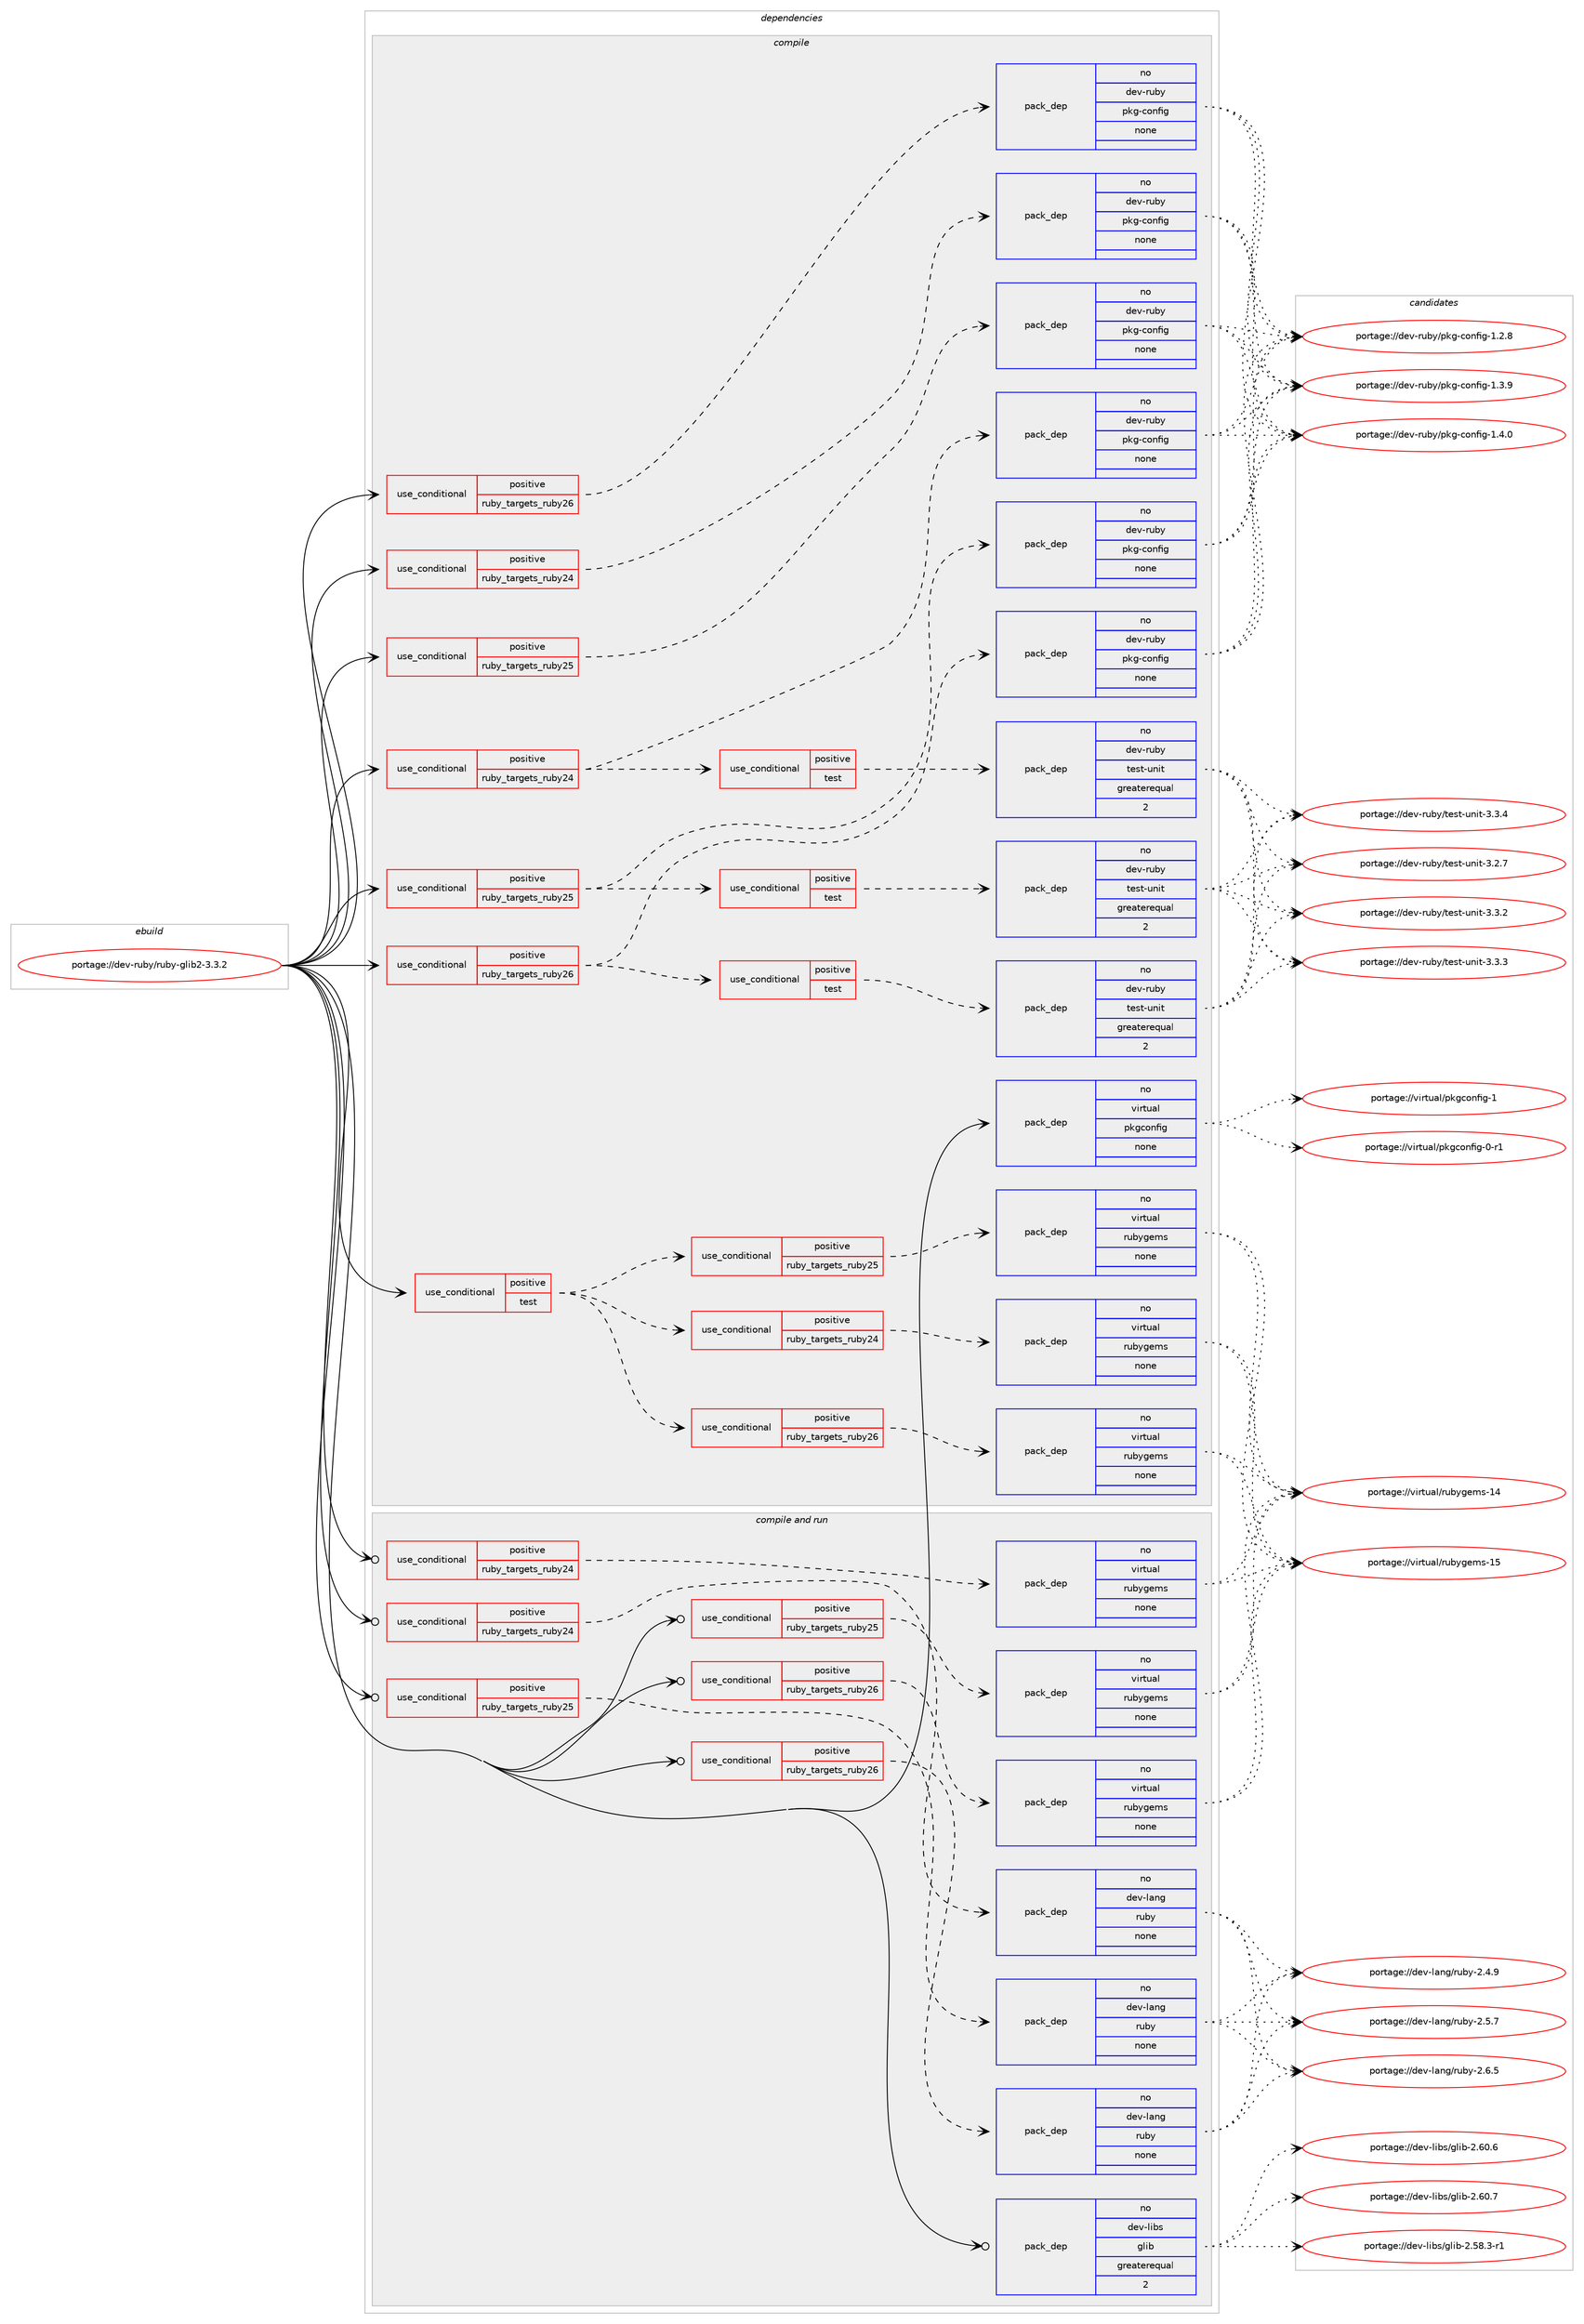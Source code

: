 digraph prolog {

# *************
# Graph options
# *************

newrank=true;
concentrate=true;
compound=true;
graph [rankdir=LR,fontname=Helvetica,fontsize=10,ranksep=1.5];#, ranksep=2.5, nodesep=0.2];
edge  [arrowhead=vee];
node  [fontname=Helvetica,fontsize=10];

# **********
# The ebuild
# **********

subgraph cluster_leftcol {
color=gray;
rank=same;
label=<<i>ebuild</i>>;
id [label="portage://dev-ruby/ruby-glib2-3.3.2", color=red, width=4, href="../dev-ruby/ruby-glib2-3.3.2.svg"];
}

# ****************
# The dependencies
# ****************

subgraph cluster_midcol {
color=gray;
label=<<i>dependencies</i>>;
subgraph cluster_compile {
fillcolor="#eeeeee";
style=filled;
label=<<i>compile</i>>;
subgraph cond63647 {
dependency243693 [label=<<TABLE BORDER="0" CELLBORDER="1" CELLSPACING="0" CELLPADDING="4"><TR><TD ROWSPAN="3" CELLPADDING="10">use_conditional</TD></TR><TR><TD>positive</TD></TR><TR><TD>ruby_targets_ruby24</TD></TR></TABLE>>, shape=none, color=red];
subgraph pack176501 {
dependency243694 [label=<<TABLE BORDER="0" CELLBORDER="1" CELLSPACING="0" CELLPADDING="4" WIDTH="220"><TR><TD ROWSPAN="6" CELLPADDING="30">pack_dep</TD></TR><TR><TD WIDTH="110">no</TD></TR><TR><TD>dev-ruby</TD></TR><TR><TD>pkg-config</TD></TR><TR><TD>none</TD></TR><TR><TD></TD></TR></TABLE>>, shape=none, color=blue];
}
dependency243693:e -> dependency243694:w [weight=20,style="dashed",arrowhead="vee"];
}
id:e -> dependency243693:w [weight=20,style="solid",arrowhead="vee"];
subgraph cond63648 {
dependency243695 [label=<<TABLE BORDER="0" CELLBORDER="1" CELLSPACING="0" CELLPADDING="4"><TR><TD ROWSPAN="3" CELLPADDING="10">use_conditional</TD></TR><TR><TD>positive</TD></TR><TR><TD>ruby_targets_ruby24</TD></TR></TABLE>>, shape=none, color=red];
subgraph pack176502 {
dependency243696 [label=<<TABLE BORDER="0" CELLBORDER="1" CELLSPACING="0" CELLPADDING="4" WIDTH="220"><TR><TD ROWSPAN="6" CELLPADDING="30">pack_dep</TD></TR><TR><TD WIDTH="110">no</TD></TR><TR><TD>dev-ruby</TD></TR><TR><TD>pkg-config</TD></TR><TR><TD>none</TD></TR><TR><TD></TD></TR></TABLE>>, shape=none, color=blue];
}
dependency243695:e -> dependency243696:w [weight=20,style="dashed",arrowhead="vee"];
subgraph cond63649 {
dependency243697 [label=<<TABLE BORDER="0" CELLBORDER="1" CELLSPACING="0" CELLPADDING="4"><TR><TD ROWSPAN="3" CELLPADDING="10">use_conditional</TD></TR><TR><TD>positive</TD></TR><TR><TD>test</TD></TR></TABLE>>, shape=none, color=red];
subgraph pack176503 {
dependency243698 [label=<<TABLE BORDER="0" CELLBORDER="1" CELLSPACING="0" CELLPADDING="4" WIDTH="220"><TR><TD ROWSPAN="6" CELLPADDING="30">pack_dep</TD></TR><TR><TD WIDTH="110">no</TD></TR><TR><TD>dev-ruby</TD></TR><TR><TD>test-unit</TD></TR><TR><TD>greaterequal</TD></TR><TR><TD>2</TD></TR></TABLE>>, shape=none, color=blue];
}
dependency243697:e -> dependency243698:w [weight=20,style="dashed",arrowhead="vee"];
}
dependency243695:e -> dependency243697:w [weight=20,style="dashed",arrowhead="vee"];
}
id:e -> dependency243695:w [weight=20,style="solid",arrowhead="vee"];
subgraph cond63650 {
dependency243699 [label=<<TABLE BORDER="0" CELLBORDER="1" CELLSPACING="0" CELLPADDING="4"><TR><TD ROWSPAN="3" CELLPADDING="10">use_conditional</TD></TR><TR><TD>positive</TD></TR><TR><TD>ruby_targets_ruby25</TD></TR></TABLE>>, shape=none, color=red];
subgraph pack176504 {
dependency243700 [label=<<TABLE BORDER="0" CELLBORDER="1" CELLSPACING="0" CELLPADDING="4" WIDTH="220"><TR><TD ROWSPAN="6" CELLPADDING="30">pack_dep</TD></TR><TR><TD WIDTH="110">no</TD></TR><TR><TD>dev-ruby</TD></TR><TR><TD>pkg-config</TD></TR><TR><TD>none</TD></TR><TR><TD></TD></TR></TABLE>>, shape=none, color=blue];
}
dependency243699:e -> dependency243700:w [weight=20,style="dashed",arrowhead="vee"];
}
id:e -> dependency243699:w [weight=20,style="solid",arrowhead="vee"];
subgraph cond63651 {
dependency243701 [label=<<TABLE BORDER="0" CELLBORDER="1" CELLSPACING="0" CELLPADDING="4"><TR><TD ROWSPAN="3" CELLPADDING="10">use_conditional</TD></TR><TR><TD>positive</TD></TR><TR><TD>ruby_targets_ruby25</TD></TR></TABLE>>, shape=none, color=red];
subgraph pack176505 {
dependency243702 [label=<<TABLE BORDER="0" CELLBORDER="1" CELLSPACING="0" CELLPADDING="4" WIDTH="220"><TR><TD ROWSPAN="6" CELLPADDING="30">pack_dep</TD></TR><TR><TD WIDTH="110">no</TD></TR><TR><TD>dev-ruby</TD></TR><TR><TD>pkg-config</TD></TR><TR><TD>none</TD></TR><TR><TD></TD></TR></TABLE>>, shape=none, color=blue];
}
dependency243701:e -> dependency243702:w [weight=20,style="dashed",arrowhead="vee"];
subgraph cond63652 {
dependency243703 [label=<<TABLE BORDER="0" CELLBORDER="1" CELLSPACING="0" CELLPADDING="4"><TR><TD ROWSPAN="3" CELLPADDING="10">use_conditional</TD></TR><TR><TD>positive</TD></TR><TR><TD>test</TD></TR></TABLE>>, shape=none, color=red];
subgraph pack176506 {
dependency243704 [label=<<TABLE BORDER="0" CELLBORDER="1" CELLSPACING="0" CELLPADDING="4" WIDTH="220"><TR><TD ROWSPAN="6" CELLPADDING="30">pack_dep</TD></TR><TR><TD WIDTH="110">no</TD></TR><TR><TD>dev-ruby</TD></TR><TR><TD>test-unit</TD></TR><TR><TD>greaterequal</TD></TR><TR><TD>2</TD></TR></TABLE>>, shape=none, color=blue];
}
dependency243703:e -> dependency243704:w [weight=20,style="dashed",arrowhead="vee"];
}
dependency243701:e -> dependency243703:w [weight=20,style="dashed",arrowhead="vee"];
}
id:e -> dependency243701:w [weight=20,style="solid",arrowhead="vee"];
subgraph cond63653 {
dependency243705 [label=<<TABLE BORDER="0" CELLBORDER="1" CELLSPACING="0" CELLPADDING="4"><TR><TD ROWSPAN="3" CELLPADDING="10">use_conditional</TD></TR><TR><TD>positive</TD></TR><TR><TD>ruby_targets_ruby26</TD></TR></TABLE>>, shape=none, color=red];
subgraph pack176507 {
dependency243706 [label=<<TABLE BORDER="0" CELLBORDER="1" CELLSPACING="0" CELLPADDING="4" WIDTH="220"><TR><TD ROWSPAN="6" CELLPADDING="30">pack_dep</TD></TR><TR><TD WIDTH="110">no</TD></TR><TR><TD>dev-ruby</TD></TR><TR><TD>pkg-config</TD></TR><TR><TD>none</TD></TR><TR><TD></TD></TR></TABLE>>, shape=none, color=blue];
}
dependency243705:e -> dependency243706:w [weight=20,style="dashed",arrowhead="vee"];
}
id:e -> dependency243705:w [weight=20,style="solid",arrowhead="vee"];
subgraph cond63654 {
dependency243707 [label=<<TABLE BORDER="0" CELLBORDER="1" CELLSPACING="0" CELLPADDING="4"><TR><TD ROWSPAN="3" CELLPADDING="10">use_conditional</TD></TR><TR><TD>positive</TD></TR><TR><TD>ruby_targets_ruby26</TD></TR></TABLE>>, shape=none, color=red];
subgraph pack176508 {
dependency243708 [label=<<TABLE BORDER="0" CELLBORDER="1" CELLSPACING="0" CELLPADDING="4" WIDTH="220"><TR><TD ROWSPAN="6" CELLPADDING="30">pack_dep</TD></TR><TR><TD WIDTH="110">no</TD></TR><TR><TD>dev-ruby</TD></TR><TR><TD>pkg-config</TD></TR><TR><TD>none</TD></TR><TR><TD></TD></TR></TABLE>>, shape=none, color=blue];
}
dependency243707:e -> dependency243708:w [weight=20,style="dashed",arrowhead="vee"];
subgraph cond63655 {
dependency243709 [label=<<TABLE BORDER="0" CELLBORDER="1" CELLSPACING="0" CELLPADDING="4"><TR><TD ROWSPAN="3" CELLPADDING="10">use_conditional</TD></TR><TR><TD>positive</TD></TR><TR><TD>test</TD></TR></TABLE>>, shape=none, color=red];
subgraph pack176509 {
dependency243710 [label=<<TABLE BORDER="0" CELLBORDER="1" CELLSPACING="0" CELLPADDING="4" WIDTH="220"><TR><TD ROWSPAN="6" CELLPADDING="30">pack_dep</TD></TR><TR><TD WIDTH="110">no</TD></TR><TR><TD>dev-ruby</TD></TR><TR><TD>test-unit</TD></TR><TR><TD>greaterequal</TD></TR><TR><TD>2</TD></TR></TABLE>>, shape=none, color=blue];
}
dependency243709:e -> dependency243710:w [weight=20,style="dashed",arrowhead="vee"];
}
dependency243707:e -> dependency243709:w [weight=20,style="dashed",arrowhead="vee"];
}
id:e -> dependency243707:w [weight=20,style="solid",arrowhead="vee"];
subgraph cond63656 {
dependency243711 [label=<<TABLE BORDER="0" CELLBORDER="1" CELLSPACING="0" CELLPADDING="4"><TR><TD ROWSPAN="3" CELLPADDING="10">use_conditional</TD></TR><TR><TD>positive</TD></TR><TR><TD>test</TD></TR></TABLE>>, shape=none, color=red];
subgraph cond63657 {
dependency243712 [label=<<TABLE BORDER="0" CELLBORDER="1" CELLSPACING="0" CELLPADDING="4"><TR><TD ROWSPAN="3" CELLPADDING="10">use_conditional</TD></TR><TR><TD>positive</TD></TR><TR><TD>ruby_targets_ruby24</TD></TR></TABLE>>, shape=none, color=red];
subgraph pack176510 {
dependency243713 [label=<<TABLE BORDER="0" CELLBORDER="1" CELLSPACING="0" CELLPADDING="4" WIDTH="220"><TR><TD ROWSPAN="6" CELLPADDING="30">pack_dep</TD></TR><TR><TD WIDTH="110">no</TD></TR><TR><TD>virtual</TD></TR><TR><TD>rubygems</TD></TR><TR><TD>none</TD></TR><TR><TD></TD></TR></TABLE>>, shape=none, color=blue];
}
dependency243712:e -> dependency243713:w [weight=20,style="dashed",arrowhead="vee"];
}
dependency243711:e -> dependency243712:w [weight=20,style="dashed",arrowhead="vee"];
subgraph cond63658 {
dependency243714 [label=<<TABLE BORDER="0" CELLBORDER="1" CELLSPACING="0" CELLPADDING="4"><TR><TD ROWSPAN="3" CELLPADDING="10">use_conditional</TD></TR><TR><TD>positive</TD></TR><TR><TD>ruby_targets_ruby25</TD></TR></TABLE>>, shape=none, color=red];
subgraph pack176511 {
dependency243715 [label=<<TABLE BORDER="0" CELLBORDER="1" CELLSPACING="0" CELLPADDING="4" WIDTH="220"><TR><TD ROWSPAN="6" CELLPADDING="30">pack_dep</TD></TR><TR><TD WIDTH="110">no</TD></TR><TR><TD>virtual</TD></TR><TR><TD>rubygems</TD></TR><TR><TD>none</TD></TR><TR><TD></TD></TR></TABLE>>, shape=none, color=blue];
}
dependency243714:e -> dependency243715:w [weight=20,style="dashed",arrowhead="vee"];
}
dependency243711:e -> dependency243714:w [weight=20,style="dashed",arrowhead="vee"];
subgraph cond63659 {
dependency243716 [label=<<TABLE BORDER="0" CELLBORDER="1" CELLSPACING="0" CELLPADDING="4"><TR><TD ROWSPAN="3" CELLPADDING="10">use_conditional</TD></TR><TR><TD>positive</TD></TR><TR><TD>ruby_targets_ruby26</TD></TR></TABLE>>, shape=none, color=red];
subgraph pack176512 {
dependency243717 [label=<<TABLE BORDER="0" CELLBORDER="1" CELLSPACING="0" CELLPADDING="4" WIDTH="220"><TR><TD ROWSPAN="6" CELLPADDING="30">pack_dep</TD></TR><TR><TD WIDTH="110">no</TD></TR><TR><TD>virtual</TD></TR><TR><TD>rubygems</TD></TR><TR><TD>none</TD></TR><TR><TD></TD></TR></TABLE>>, shape=none, color=blue];
}
dependency243716:e -> dependency243717:w [weight=20,style="dashed",arrowhead="vee"];
}
dependency243711:e -> dependency243716:w [weight=20,style="dashed",arrowhead="vee"];
}
id:e -> dependency243711:w [weight=20,style="solid",arrowhead="vee"];
subgraph pack176513 {
dependency243718 [label=<<TABLE BORDER="0" CELLBORDER="1" CELLSPACING="0" CELLPADDING="4" WIDTH="220"><TR><TD ROWSPAN="6" CELLPADDING="30">pack_dep</TD></TR><TR><TD WIDTH="110">no</TD></TR><TR><TD>virtual</TD></TR><TR><TD>pkgconfig</TD></TR><TR><TD>none</TD></TR><TR><TD></TD></TR></TABLE>>, shape=none, color=blue];
}
id:e -> dependency243718:w [weight=20,style="solid",arrowhead="vee"];
}
subgraph cluster_compileandrun {
fillcolor="#eeeeee";
style=filled;
label=<<i>compile and run</i>>;
subgraph cond63660 {
dependency243719 [label=<<TABLE BORDER="0" CELLBORDER="1" CELLSPACING="0" CELLPADDING="4"><TR><TD ROWSPAN="3" CELLPADDING="10">use_conditional</TD></TR><TR><TD>positive</TD></TR><TR><TD>ruby_targets_ruby24</TD></TR></TABLE>>, shape=none, color=red];
subgraph pack176514 {
dependency243720 [label=<<TABLE BORDER="0" CELLBORDER="1" CELLSPACING="0" CELLPADDING="4" WIDTH="220"><TR><TD ROWSPAN="6" CELLPADDING="30">pack_dep</TD></TR><TR><TD WIDTH="110">no</TD></TR><TR><TD>dev-lang</TD></TR><TR><TD>ruby</TD></TR><TR><TD>none</TD></TR><TR><TD></TD></TR></TABLE>>, shape=none, color=blue];
}
dependency243719:e -> dependency243720:w [weight=20,style="dashed",arrowhead="vee"];
}
id:e -> dependency243719:w [weight=20,style="solid",arrowhead="odotvee"];
subgraph cond63661 {
dependency243721 [label=<<TABLE BORDER="0" CELLBORDER="1" CELLSPACING="0" CELLPADDING="4"><TR><TD ROWSPAN="3" CELLPADDING="10">use_conditional</TD></TR><TR><TD>positive</TD></TR><TR><TD>ruby_targets_ruby24</TD></TR></TABLE>>, shape=none, color=red];
subgraph pack176515 {
dependency243722 [label=<<TABLE BORDER="0" CELLBORDER="1" CELLSPACING="0" CELLPADDING="4" WIDTH="220"><TR><TD ROWSPAN="6" CELLPADDING="30">pack_dep</TD></TR><TR><TD WIDTH="110">no</TD></TR><TR><TD>virtual</TD></TR><TR><TD>rubygems</TD></TR><TR><TD>none</TD></TR><TR><TD></TD></TR></TABLE>>, shape=none, color=blue];
}
dependency243721:e -> dependency243722:w [weight=20,style="dashed",arrowhead="vee"];
}
id:e -> dependency243721:w [weight=20,style="solid",arrowhead="odotvee"];
subgraph cond63662 {
dependency243723 [label=<<TABLE BORDER="0" CELLBORDER="1" CELLSPACING="0" CELLPADDING="4"><TR><TD ROWSPAN="3" CELLPADDING="10">use_conditional</TD></TR><TR><TD>positive</TD></TR><TR><TD>ruby_targets_ruby25</TD></TR></TABLE>>, shape=none, color=red];
subgraph pack176516 {
dependency243724 [label=<<TABLE BORDER="0" CELLBORDER="1" CELLSPACING="0" CELLPADDING="4" WIDTH="220"><TR><TD ROWSPAN="6" CELLPADDING="30">pack_dep</TD></TR><TR><TD WIDTH="110">no</TD></TR><TR><TD>dev-lang</TD></TR><TR><TD>ruby</TD></TR><TR><TD>none</TD></TR><TR><TD></TD></TR></TABLE>>, shape=none, color=blue];
}
dependency243723:e -> dependency243724:w [weight=20,style="dashed",arrowhead="vee"];
}
id:e -> dependency243723:w [weight=20,style="solid",arrowhead="odotvee"];
subgraph cond63663 {
dependency243725 [label=<<TABLE BORDER="0" CELLBORDER="1" CELLSPACING="0" CELLPADDING="4"><TR><TD ROWSPAN="3" CELLPADDING="10">use_conditional</TD></TR><TR><TD>positive</TD></TR><TR><TD>ruby_targets_ruby25</TD></TR></TABLE>>, shape=none, color=red];
subgraph pack176517 {
dependency243726 [label=<<TABLE BORDER="0" CELLBORDER="1" CELLSPACING="0" CELLPADDING="4" WIDTH="220"><TR><TD ROWSPAN="6" CELLPADDING="30">pack_dep</TD></TR><TR><TD WIDTH="110">no</TD></TR><TR><TD>virtual</TD></TR><TR><TD>rubygems</TD></TR><TR><TD>none</TD></TR><TR><TD></TD></TR></TABLE>>, shape=none, color=blue];
}
dependency243725:e -> dependency243726:w [weight=20,style="dashed",arrowhead="vee"];
}
id:e -> dependency243725:w [weight=20,style="solid",arrowhead="odotvee"];
subgraph cond63664 {
dependency243727 [label=<<TABLE BORDER="0" CELLBORDER="1" CELLSPACING="0" CELLPADDING="4"><TR><TD ROWSPAN="3" CELLPADDING="10">use_conditional</TD></TR><TR><TD>positive</TD></TR><TR><TD>ruby_targets_ruby26</TD></TR></TABLE>>, shape=none, color=red];
subgraph pack176518 {
dependency243728 [label=<<TABLE BORDER="0" CELLBORDER="1" CELLSPACING="0" CELLPADDING="4" WIDTH="220"><TR><TD ROWSPAN="6" CELLPADDING="30">pack_dep</TD></TR><TR><TD WIDTH="110">no</TD></TR><TR><TD>dev-lang</TD></TR><TR><TD>ruby</TD></TR><TR><TD>none</TD></TR><TR><TD></TD></TR></TABLE>>, shape=none, color=blue];
}
dependency243727:e -> dependency243728:w [weight=20,style="dashed",arrowhead="vee"];
}
id:e -> dependency243727:w [weight=20,style="solid",arrowhead="odotvee"];
subgraph cond63665 {
dependency243729 [label=<<TABLE BORDER="0" CELLBORDER="1" CELLSPACING="0" CELLPADDING="4"><TR><TD ROWSPAN="3" CELLPADDING="10">use_conditional</TD></TR><TR><TD>positive</TD></TR><TR><TD>ruby_targets_ruby26</TD></TR></TABLE>>, shape=none, color=red];
subgraph pack176519 {
dependency243730 [label=<<TABLE BORDER="0" CELLBORDER="1" CELLSPACING="0" CELLPADDING="4" WIDTH="220"><TR><TD ROWSPAN="6" CELLPADDING="30">pack_dep</TD></TR><TR><TD WIDTH="110">no</TD></TR><TR><TD>virtual</TD></TR><TR><TD>rubygems</TD></TR><TR><TD>none</TD></TR><TR><TD></TD></TR></TABLE>>, shape=none, color=blue];
}
dependency243729:e -> dependency243730:w [weight=20,style="dashed",arrowhead="vee"];
}
id:e -> dependency243729:w [weight=20,style="solid",arrowhead="odotvee"];
subgraph pack176520 {
dependency243731 [label=<<TABLE BORDER="0" CELLBORDER="1" CELLSPACING="0" CELLPADDING="4" WIDTH="220"><TR><TD ROWSPAN="6" CELLPADDING="30">pack_dep</TD></TR><TR><TD WIDTH="110">no</TD></TR><TR><TD>dev-libs</TD></TR><TR><TD>glib</TD></TR><TR><TD>greaterequal</TD></TR><TR><TD>2</TD></TR></TABLE>>, shape=none, color=blue];
}
id:e -> dependency243731:w [weight=20,style="solid",arrowhead="odotvee"];
}
subgraph cluster_run {
fillcolor="#eeeeee";
style=filled;
label=<<i>run</i>>;
}
}

# **************
# The candidates
# **************

subgraph cluster_choices {
rank=same;
color=gray;
label=<<i>candidates</i>>;

subgraph choice176501 {
color=black;
nodesep=1;
choiceportage1001011184511411798121471121071034599111110102105103454946504656 [label="portage://dev-ruby/pkg-config-1.2.8", color=red, width=4,href="../dev-ruby/pkg-config-1.2.8.svg"];
choiceportage1001011184511411798121471121071034599111110102105103454946514657 [label="portage://dev-ruby/pkg-config-1.3.9", color=red, width=4,href="../dev-ruby/pkg-config-1.3.9.svg"];
choiceportage1001011184511411798121471121071034599111110102105103454946524648 [label="portage://dev-ruby/pkg-config-1.4.0", color=red, width=4,href="../dev-ruby/pkg-config-1.4.0.svg"];
dependency243694:e -> choiceportage1001011184511411798121471121071034599111110102105103454946504656:w [style=dotted,weight="100"];
dependency243694:e -> choiceportage1001011184511411798121471121071034599111110102105103454946514657:w [style=dotted,weight="100"];
dependency243694:e -> choiceportage1001011184511411798121471121071034599111110102105103454946524648:w [style=dotted,weight="100"];
}
subgraph choice176502 {
color=black;
nodesep=1;
choiceportage1001011184511411798121471121071034599111110102105103454946504656 [label="portage://dev-ruby/pkg-config-1.2.8", color=red, width=4,href="../dev-ruby/pkg-config-1.2.8.svg"];
choiceportage1001011184511411798121471121071034599111110102105103454946514657 [label="portage://dev-ruby/pkg-config-1.3.9", color=red, width=4,href="../dev-ruby/pkg-config-1.3.9.svg"];
choiceportage1001011184511411798121471121071034599111110102105103454946524648 [label="portage://dev-ruby/pkg-config-1.4.0", color=red, width=4,href="../dev-ruby/pkg-config-1.4.0.svg"];
dependency243696:e -> choiceportage1001011184511411798121471121071034599111110102105103454946504656:w [style=dotted,weight="100"];
dependency243696:e -> choiceportage1001011184511411798121471121071034599111110102105103454946514657:w [style=dotted,weight="100"];
dependency243696:e -> choiceportage1001011184511411798121471121071034599111110102105103454946524648:w [style=dotted,weight="100"];
}
subgraph choice176503 {
color=black;
nodesep=1;
choiceportage10010111845114117981214711610111511645117110105116455146504655 [label="portage://dev-ruby/test-unit-3.2.7", color=red, width=4,href="../dev-ruby/test-unit-3.2.7.svg"];
choiceportage10010111845114117981214711610111511645117110105116455146514650 [label="portage://dev-ruby/test-unit-3.3.2", color=red, width=4,href="../dev-ruby/test-unit-3.3.2.svg"];
choiceportage10010111845114117981214711610111511645117110105116455146514651 [label="portage://dev-ruby/test-unit-3.3.3", color=red, width=4,href="../dev-ruby/test-unit-3.3.3.svg"];
choiceportage10010111845114117981214711610111511645117110105116455146514652 [label="portage://dev-ruby/test-unit-3.3.4", color=red, width=4,href="../dev-ruby/test-unit-3.3.4.svg"];
dependency243698:e -> choiceportage10010111845114117981214711610111511645117110105116455146504655:w [style=dotted,weight="100"];
dependency243698:e -> choiceportage10010111845114117981214711610111511645117110105116455146514650:w [style=dotted,weight="100"];
dependency243698:e -> choiceportage10010111845114117981214711610111511645117110105116455146514651:w [style=dotted,weight="100"];
dependency243698:e -> choiceportage10010111845114117981214711610111511645117110105116455146514652:w [style=dotted,weight="100"];
}
subgraph choice176504 {
color=black;
nodesep=1;
choiceportage1001011184511411798121471121071034599111110102105103454946504656 [label="portage://dev-ruby/pkg-config-1.2.8", color=red, width=4,href="../dev-ruby/pkg-config-1.2.8.svg"];
choiceportage1001011184511411798121471121071034599111110102105103454946514657 [label="portage://dev-ruby/pkg-config-1.3.9", color=red, width=4,href="../dev-ruby/pkg-config-1.3.9.svg"];
choiceportage1001011184511411798121471121071034599111110102105103454946524648 [label="portage://dev-ruby/pkg-config-1.4.0", color=red, width=4,href="../dev-ruby/pkg-config-1.4.0.svg"];
dependency243700:e -> choiceportage1001011184511411798121471121071034599111110102105103454946504656:w [style=dotted,weight="100"];
dependency243700:e -> choiceportage1001011184511411798121471121071034599111110102105103454946514657:w [style=dotted,weight="100"];
dependency243700:e -> choiceportage1001011184511411798121471121071034599111110102105103454946524648:w [style=dotted,weight="100"];
}
subgraph choice176505 {
color=black;
nodesep=1;
choiceportage1001011184511411798121471121071034599111110102105103454946504656 [label="portage://dev-ruby/pkg-config-1.2.8", color=red, width=4,href="../dev-ruby/pkg-config-1.2.8.svg"];
choiceportage1001011184511411798121471121071034599111110102105103454946514657 [label="portage://dev-ruby/pkg-config-1.3.9", color=red, width=4,href="../dev-ruby/pkg-config-1.3.9.svg"];
choiceportage1001011184511411798121471121071034599111110102105103454946524648 [label="portage://dev-ruby/pkg-config-1.4.0", color=red, width=4,href="../dev-ruby/pkg-config-1.4.0.svg"];
dependency243702:e -> choiceportage1001011184511411798121471121071034599111110102105103454946504656:w [style=dotted,weight="100"];
dependency243702:e -> choiceportage1001011184511411798121471121071034599111110102105103454946514657:w [style=dotted,weight="100"];
dependency243702:e -> choiceportage1001011184511411798121471121071034599111110102105103454946524648:w [style=dotted,weight="100"];
}
subgraph choice176506 {
color=black;
nodesep=1;
choiceportage10010111845114117981214711610111511645117110105116455146504655 [label="portage://dev-ruby/test-unit-3.2.7", color=red, width=4,href="../dev-ruby/test-unit-3.2.7.svg"];
choiceportage10010111845114117981214711610111511645117110105116455146514650 [label="portage://dev-ruby/test-unit-3.3.2", color=red, width=4,href="../dev-ruby/test-unit-3.3.2.svg"];
choiceportage10010111845114117981214711610111511645117110105116455146514651 [label="portage://dev-ruby/test-unit-3.3.3", color=red, width=4,href="../dev-ruby/test-unit-3.3.3.svg"];
choiceportage10010111845114117981214711610111511645117110105116455146514652 [label="portage://dev-ruby/test-unit-3.3.4", color=red, width=4,href="../dev-ruby/test-unit-3.3.4.svg"];
dependency243704:e -> choiceportage10010111845114117981214711610111511645117110105116455146504655:w [style=dotted,weight="100"];
dependency243704:e -> choiceportage10010111845114117981214711610111511645117110105116455146514650:w [style=dotted,weight="100"];
dependency243704:e -> choiceportage10010111845114117981214711610111511645117110105116455146514651:w [style=dotted,weight="100"];
dependency243704:e -> choiceportage10010111845114117981214711610111511645117110105116455146514652:w [style=dotted,weight="100"];
}
subgraph choice176507 {
color=black;
nodesep=1;
choiceportage1001011184511411798121471121071034599111110102105103454946504656 [label="portage://dev-ruby/pkg-config-1.2.8", color=red, width=4,href="../dev-ruby/pkg-config-1.2.8.svg"];
choiceportage1001011184511411798121471121071034599111110102105103454946514657 [label="portage://dev-ruby/pkg-config-1.3.9", color=red, width=4,href="../dev-ruby/pkg-config-1.3.9.svg"];
choiceportage1001011184511411798121471121071034599111110102105103454946524648 [label="portage://dev-ruby/pkg-config-1.4.0", color=red, width=4,href="../dev-ruby/pkg-config-1.4.0.svg"];
dependency243706:e -> choiceportage1001011184511411798121471121071034599111110102105103454946504656:w [style=dotted,weight="100"];
dependency243706:e -> choiceportage1001011184511411798121471121071034599111110102105103454946514657:w [style=dotted,weight="100"];
dependency243706:e -> choiceportage1001011184511411798121471121071034599111110102105103454946524648:w [style=dotted,weight="100"];
}
subgraph choice176508 {
color=black;
nodesep=1;
choiceportage1001011184511411798121471121071034599111110102105103454946504656 [label="portage://dev-ruby/pkg-config-1.2.8", color=red, width=4,href="../dev-ruby/pkg-config-1.2.8.svg"];
choiceportage1001011184511411798121471121071034599111110102105103454946514657 [label="portage://dev-ruby/pkg-config-1.3.9", color=red, width=4,href="../dev-ruby/pkg-config-1.3.9.svg"];
choiceportage1001011184511411798121471121071034599111110102105103454946524648 [label="portage://dev-ruby/pkg-config-1.4.0", color=red, width=4,href="../dev-ruby/pkg-config-1.4.0.svg"];
dependency243708:e -> choiceportage1001011184511411798121471121071034599111110102105103454946504656:w [style=dotted,weight="100"];
dependency243708:e -> choiceportage1001011184511411798121471121071034599111110102105103454946514657:w [style=dotted,weight="100"];
dependency243708:e -> choiceportage1001011184511411798121471121071034599111110102105103454946524648:w [style=dotted,weight="100"];
}
subgraph choice176509 {
color=black;
nodesep=1;
choiceportage10010111845114117981214711610111511645117110105116455146504655 [label="portage://dev-ruby/test-unit-3.2.7", color=red, width=4,href="../dev-ruby/test-unit-3.2.7.svg"];
choiceportage10010111845114117981214711610111511645117110105116455146514650 [label="portage://dev-ruby/test-unit-3.3.2", color=red, width=4,href="../dev-ruby/test-unit-3.3.2.svg"];
choiceportage10010111845114117981214711610111511645117110105116455146514651 [label="portage://dev-ruby/test-unit-3.3.3", color=red, width=4,href="../dev-ruby/test-unit-3.3.3.svg"];
choiceportage10010111845114117981214711610111511645117110105116455146514652 [label="portage://dev-ruby/test-unit-3.3.4", color=red, width=4,href="../dev-ruby/test-unit-3.3.4.svg"];
dependency243710:e -> choiceportage10010111845114117981214711610111511645117110105116455146504655:w [style=dotted,weight="100"];
dependency243710:e -> choiceportage10010111845114117981214711610111511645117110105116455146514650:w [style=dotted,weight="100"];
dependency243710:e -> choiceportage10010111845114117981214711610111511645117110105116455146514651:w [style=dotted,weight="100"];
dependency243710:e -> choiceportage10010111845114117981214711610111511645117110105116455146514652:w [style=dotted,weight="100"];
}
subgraph choice176510 {
color=black;
nodesep=1;
choiceportage118105114116117971084711411798121103101109115454952 [label="portage://virtual/rubygems-14", color=red, width=4,href="../virtual/rubygems-14.svg"];
choiceportage118105114116117971084711411798121103101109115454953 [label="portage://virtual/rubygems-15", color=red, width=4,href="../virtual/rubygems-15.svg"];
dependency243713:e -> choiceportage118105114116117971084711411798121103101109115454952:w [style=dotted,weight="100"];
dependency243713:e -> choiceportage118105114116117971084711411798121103101109115454953:w [style=dotted,weight="100"];
}
subgraph choice176511 {
color=black;
nodesep=1;
choiceportage118105114116117971084711411798121103101109115454952 [label="portage://virtual/rubygems-14", color=red, width=4,href="../virtual/rubygems-14.svg"];
choiceportage118105114116117971084711411798121103101109115454953 [label="portage://virtual/rubygems-15", color=red, width=4,href="../virtual/rubygems-15.svg"];
dependency243715:e -> choiceportage118105114116117971084711411798121103101109115454952:w [style=dotted,weight="100"];
dependency243715:e -> choiceportage118105114116117971084711411798121103101109115454953:w [style=dotted,weight="100"];
}
subgraph choice176512 {
color=black;
nodesep=1;
choiceportage118105114116117971084711411798121103101109115454952 [label="portage://virtual/rubygems-14", color=red, width=4,href="../virtual/rubygems-14.svg"];
choiceportage118105114116117971084711411798121103101109115454953 [label="portage://virtual/rubygems-15", color=red, width=4,href="../virtual/rubygems-15.svg"];
dependency243717:e -> choiceportage118105114116117971084711411798121103101109115454952:w [style=dotted,weight="100"];
dependency243717:e -> choiceportage118105114116117971084711411798121103101109115454953:w [style=dotted,weight="100"];
}
subgraph choice176513 {
color=black;
nodesep=1;
choiceportage11810511411611797108471121071039911111010210510345484511449 [label="portage://virtual/pkgconfig-0-r1", color=red, width=4,href="../virtual/pkgconfig-0-r1.svg"];
choiceportage1181051141161179710847112107103991111101021051034549 [label="portage://virtual/pkgconfig-1", color=red, width=4,href="../virtual/pkgconfig-1.svg"];
dependency243718:e -> choiceportage11810511411611797108471121071039911111010210510345484511449:w [style=dotted,weight="100"];
dependency243718:e -> choiceportage1181051141161179710847112107103991111101021051034549:w [style=dotted,weight="100"];
}
subgraph choice176514 {
color=black;
nodesep=1;
choiceportage10010111845108971101034711411798121455046524657 [label="portage://dev-lang/ruby-2.4.9", color=red, width=4,href="../dev-lang/ruby-2.4.9.svg"];
choiceportage10010111845108971101034711411798121455046534655 [label="portage://dev-lang/ruby-2.5.7", color=red, width=4,href="../dev-lang/ruby-2.5.7.svg"];
choiceportage10010111845108971101034711411798121455046544653 [label="portage://dev-lang/ruby-2.6.5", color=red, width=4,href="../dev-lang/ruby-2.6.5.svg"];
dependency243720:e -> choiceportage10010111845108971101034711411798121455046524657:w [style=dotted,weight="100"];
dependency243720:e -> choiceportage10010111845108971101034711411798121455046534655:w [style=dotted,weight="100"];
dependency243720:e -> choiceportage10010111845108971101034711411798121455046544653:w [style=dotted,weight="100"];
}
subgraph choice176515 {
color=black;
nodesep=1;
choiceportage118105114116117971084711411798121103101109115454952 [label="portage://virtual/rubygems-14", color=red, width=4,href="../virtual/rubygems-14.svg"];
choiceportage118105114116117971084711411798121103101109115454953 [label="portage://virtual/rubygems-15", color=red, width=4,href="../virtual/rubygems-15.svg"];
dependency243722:e -> choiceportage118105114116117971084711411798121103101109115454952:w [style=dotted,weight="100"];
dependency243722:e -> choiceportage118105114116117971084711411798121103101109115454953:w [style=dotted,weight="100"];
}
subgraph choice176516 {
color=black;
nodesep=1;
choiceportage10010111845108971101034711411798121455046524657 [label="portage://dev-lang/ruby-2.4.9", color=red, width=4,href="../dev-lang/ruby-2.4.9.svg"];
choiceportage10010111845108971101034711411798121455046534655 [label="portage://dev-lang/ruby-2.5.7", color=red, width=4,href="../dev-lang/ruby-2.5.7.svg"];
choiceportage10010111845108971101034711411798121455046544653 [label="portage://dev-lang/ruby-2.6.5", color=red, width=4,href="../dev-lang/ruby-2.6.5.svg"];
dependency243724:e -> choiceportage10010111845108971101034711411798121455046524657:w [style=dotted,weight="100"];
dependency243724:e -> choiceportage10010111845108971101034711411798121455046534655:w [style=dotted,weight="100"];
dependency243724:e -> choiceportage10010111845108971101034711411798121455046544653:w [style=dotted,weight="100"];
}
subgraph choice176517 {
color=black;
nodesep=1;
choiceportage118105114116117971084711411798121103101109115454952 [label="portage://virtual/rubygems-14", color=red, width=4,href="../virtual/rubygems-14.svg"];
choiceportage118105114116117971084711411798121103101109115454953 [label="portage://virtual/rubygems-15", color=red, width=4,href="../virtual/rubygems-15.svg"];
dependency243726:e -> choiceportage118105114116117971084711411798121103101109115454952:w [style=dotted,weight="100"];
dependency243726:e -> choiceportage118105114116117971084711411798121103101109115454953:w [style=dotted,weight="100"];
}
subgraph choice176518 {
color=black;
nodesep=1;
choiceportage10010111845108971101034711411798121455046524657 [label="portage://dev-lang/ruby-2.4.9", color=red, width=4,href="../dev-lang/ruby-2.4.9.svg"];
choiceportage10010111845108971101034711411798121455046534655 [label="portage://dev-lang/ruby-2.5.7", color=red, width=4,href="../dev-lang/ruby-2.5.7.svg"];
choiceportage10010111845108971101034711411798121455046544653 [label="portage://dev-lang/ruby-2.6.5", color=red, width=4,href="../dev-lang/ruby-2.6.5.svg"];
dependency243728:e -> choiceportage10010111845108971101034711411798121455046524657:w [style=dotted,weight="100"];
dependency243728:e -> choiceportage10010111845108971101034711411798121455046534655:w [style=dotted,weight="100"];
dependency243728:e -> choiceportage10010111845108971101034711411798121455046544653:w [style=dotted,weight="100"];
}
subgraph choice176519 {
color=black;
nodesep=1;
choiceportage118105114116117971084711411798121103101109115454952 [label="portage://virtual/rubygems-14", color=red, width=4,href="../virtual/rubygems-14.svg"];
choiceportage118105114116117971084711411798121103101109115454953 [label="portage://virtual/rubygems-15", color=red, width=4,href="../virtual/rubygems-15.svg"];
dependency243730:e -> choiceportage118105114116117971084711411798121103101109115454952:w [style=dotted,weight="100"];
dependency243730:e -> choiceportage118105114116117971084711411798121103101109115454953:w [style=dotted,weight="100"];
}
subgraph choice176520 {
color=black;
nodesep=1;
choiceportage10010111845108105981154710310810598455046535646514511449 [label="portage://dev-libs/glib-2.58.3-r1", color=red, width=4,href="../dev-libs/glib-2.58.3-r1.svg"];
choiceportage1001011184510810598115471031081059845504654484654 [label="portage://dev-libs/glib-2.60.6", color=red, width=4,href="../dev-libs/glib-2.60.6.svg"];
choiceportage1001011184510810598115471031081059845504654484655 [label="portage://dev-libs/glib-2.60.7", color=red, width=4,href="../dev-libs/glib-2.60.7.svg"];
dependency243731:e -> choiceportage10010111845108105981154710310810598455046535646514511449:w [style=dotted,weight="100"];
dependency243731:e -> choiceportage1001011184510810598115471031081059845504654484654:w [style=dotted,weight="100"];
dependency243731:e -> choiceportage1001011184510810598115471031081059845504654484655:w [style=dotted,weight="100"];
}
}

}
